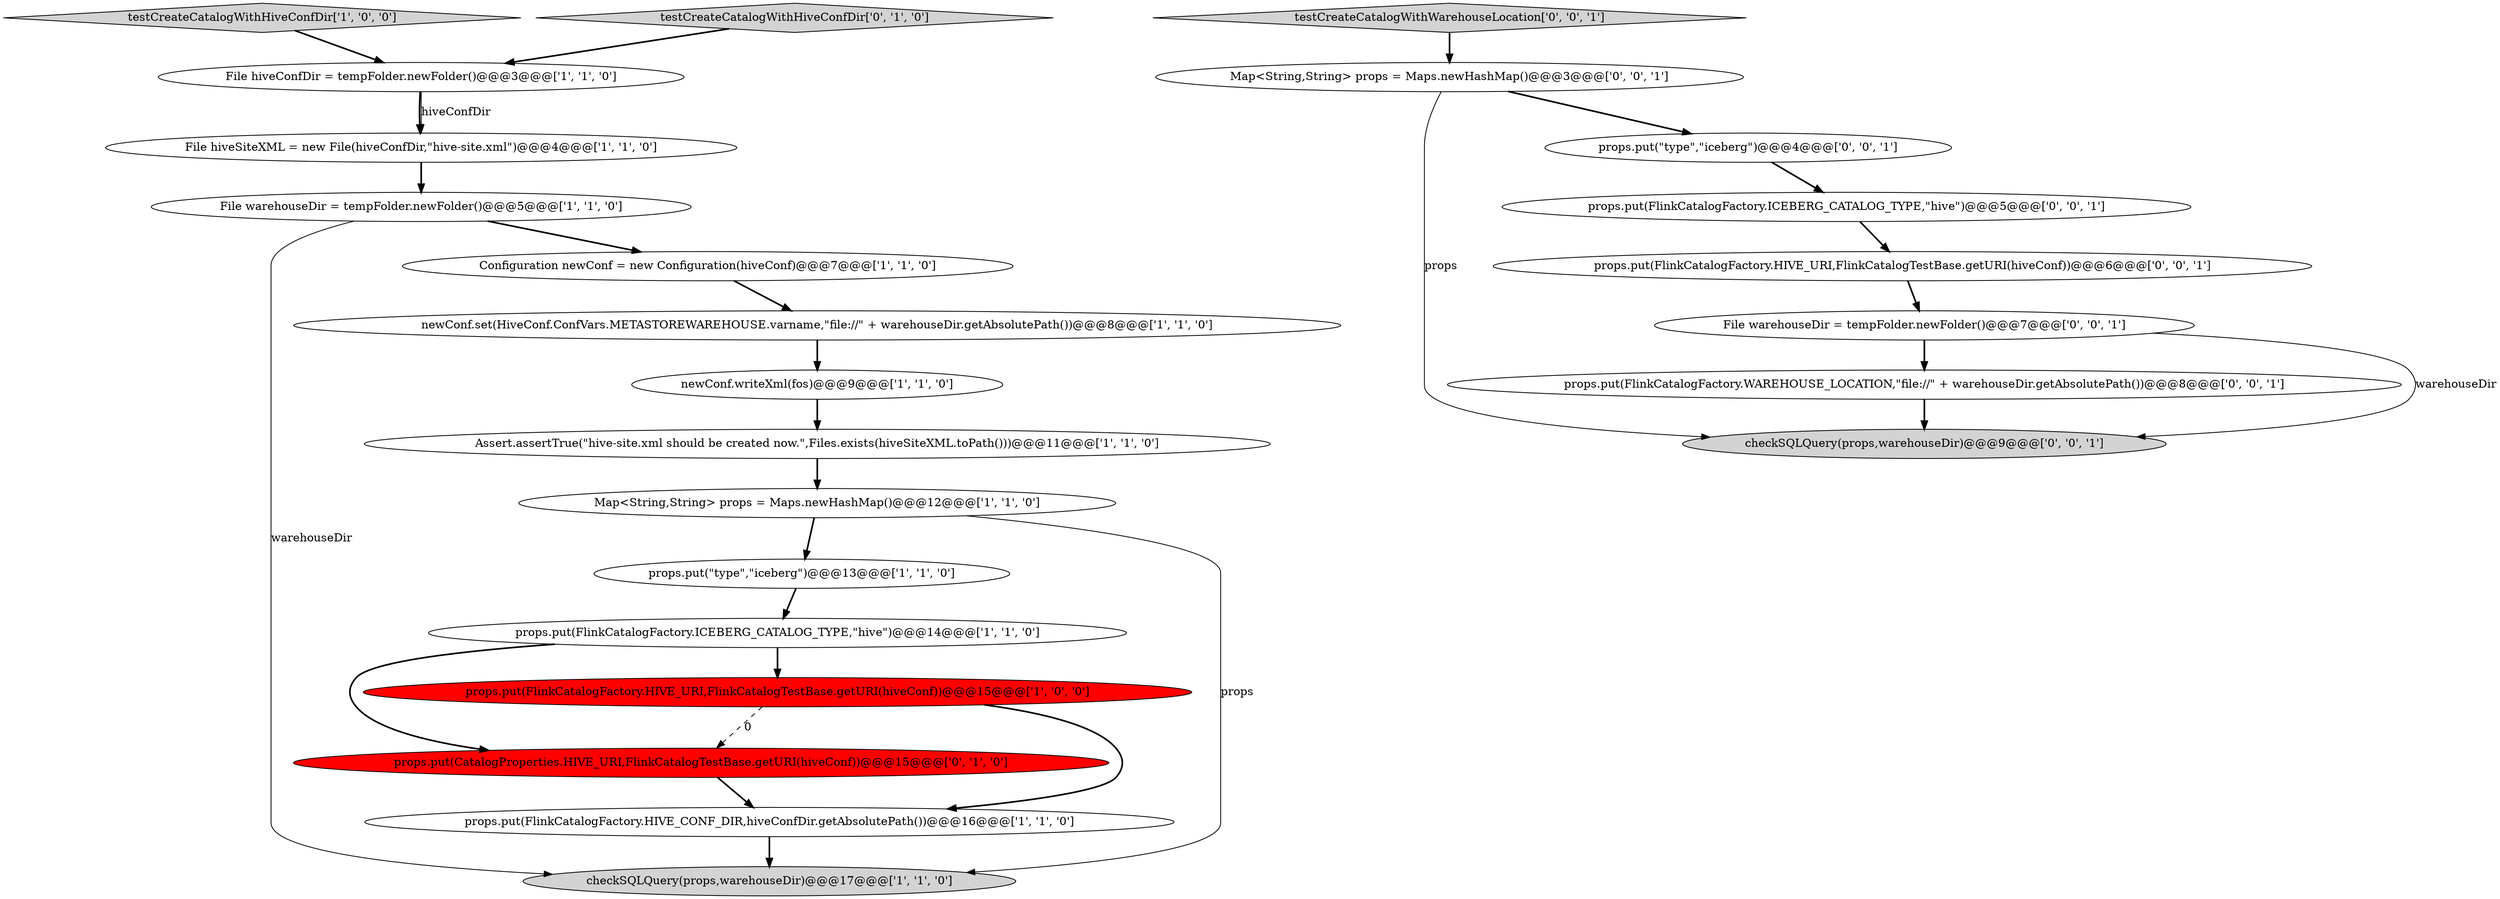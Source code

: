 digraph {
2 [style = filled, label = "testCreateCatalogWithHiveConfDir['1', '0', '0']", fillcolor = lightgray, shape = diamond image = "AAA0AAABBB1BBB"];
13 [style = filled, label = "Map<String,String> props = Maps.newHashMap()@@@12@@@['1', '1', '0']", fillcolor = white, shape = ellipse image = "AAA0AAABBB1BBB"];
21 [style = filled, label = "props.put(FlinkCatalogFactory.WAREHOUSE_LOCATION,\"file://\" + warehouseDir.getAbsolutePath())@@@8@@@['0', '0', '1']", fillcolor = white, shape = ellipse image = "AAA0AAABBB3BBB"];
10 [style = filled, label = "checkSQLQuery(props,warehouseDir)@@@17@@@['1', '1', '0']", fillcolor = lightgray, shape = ellipse image = "AAA0AAABBB1BBB"];
19 [style = filled, label = "testCreateCatalogWithWarehouseLocation['0', '0', '1']", fillcolor = lightgray, shape = diamond image = "AAA0AAABBB3BBB"];
23 [style = filled, label = "Map<String,String> props = Maps.newHashMap()@@@3@@@['0', '0', '1']", fillcolor = white, shape = ellipse image = "AAA0AAABBB3BBB"];
18 [style = filled, label = "checkSQLQuery(props,warehouseDir)@@@9@@@['0', '0', '1']", fillcolor = lightgray, shape = ellipse image = "AAA0AAABBB3BBB"];
16 [style = filled, label = "props.put(FlinkCatalogFactory.ICEBERG_CATALOG_TYPE,\"hive\")@@@5@@@['0', '0', '1']", fillcolor = white, shape = ellipse image = "AAA0AAABBB3BBB"];
14 [style = filled, label = "testCreateCatalogWithHiveConfDir['0', '1', '0']", fillcolor = lightgray, shape = diamond image = "AAA0AAABBB2BBB"];
17 [style = filled, label = "props.put(\"type\",\"iceberg\")@@@4@@@['0', '0', '1']", fillcolor = white, shape = ellipse image = "AAA0AAABBB3BBB"];
1 [style = filled, label = "File hiveConfDir = tempFolder.newFolder()@@@3@@@['1', '1', '0']", fillcolor = white, shape = ellipse image = "AAA0AAABBB1BBB"];
5 [style = filled, label = "Assert.assertTrue(\"hive-site.xml should be created now.\",Files.exists(hiveSiteXML.toPath()))@@@11@@@['1', '1', '0']", fillcolor = white, shape = ellipse image = "AAA0AAABBB1BBB"];
6 [style = filled, label = "newConf.set(HiveConf.ConfVars.METASTOREWAREHOUSE.varname,\"file://\" + warehouseDir.getAbsolutePath())@@@8@@@['1', '1', '0']", fillcolor = white, shape = ellipse image = "AAA0AAABBB1BBB"];
0 [style = filled, label = "props.put(FlinkCatalogFactory.HIVE_URI,FlinkCatalogTestBase.getURI(hiveConf))@@@15@@@['1', '0', '0']", fillcolor = red, shape = ellipse image = "AAA1AAABBB1BBB"];
11 [style = filled, label = "props.put(FlinkCatalogFactory.ICEBERG_CATALOG_TYPE,\"hive\")@@@14@@@['1', '1', '0']", fillcolor = white, shape = ellipse image = "AAA0AAABBB1BBB"];
20 [style = filled, label = "File warehouseDir = tempFolder.newFolder()@@@7@@@['0', '0', '1']", fillcolor = white, shape = ellipse image = "AAA0AAABBB3BBB"];
15 [style = filled, label = "props.put(CatalogProperties.HIVE_URI,FlinkCatalogTestBase.getURI(hiveConf))@@@15@@@['0', '1', '0']", fillcolor = red, shape = ellipse image = "AAA1AAABBB2BBB"];
4 [style = filled, label = "Configuration newConf = new Configuration(hiveConf)@@@7@@@['1', '1', '0']", fillcolor = white, shape = ellipse image = "AAA0AAABBB1BBB"];
3 [style = filled, label = "props.put(FlinkCatalogFactory.HIVE_CONF_DIR,hiveConfDir.getAbsolutePath())@@@16@@@['1', '1', '0']", fillcolor = white, shape = ellipse image = "AAA0AAABBB1BBB"];
8 [style = filled, label = "File hiveSiteXML = new File(hiveConfDir,\"hive-site.xml\")@@@4@@@['1', '1', '0']", fillcolor = white, shape = ellipse image = "AAA0AAABBB1BBB"];
7 [style = filled, label = "props.put(\"type\",\"iceberg\")@@@13@@@['1', '1', '0']", fillcolor = white, shape = ellipse image = "AAA0AAABBB1BBB"];
9 [style = filled, label = "newConf.writeXml(fos)@@@9@@@['1', '1', '0']", fillcolor = white, shape = ellipse image = "AAA0AAABBB1BBB"];
12 [style = filled, label = "File warehouseDir = tempFolder.newFolder()@@@5@@@['1', '1', '0']", fillcolor = white, shape = ellipse image = "AAA0AAABBB1BBB"];
22 [style = filled, label = "props.put(FlinkCatalogFactory.HIVE_URI,FlinkCatalogTestBase.getURI(hiveConf))@@@6@@@['0', '0', '1']", fillcolor = white, shape = ellipse image = "AAA0AAABBB3BBB"];
0->3 [style = bold, label=""];
7->11 [style = bold, label=""];
1->8 [style = bold, label=""];
4->6 [style = bold, label=""];
20->18 [style = solid, label="warehouseDir"];
2->1 [style = bold, label=""];
12->10 [style = solid, label="warehouseDir"];
0->15 [style = dashed, label="0"];
1->8 [style = solid, label="hiveConfDir"];
16->22 [style = bold, label=""];
15->3 [style = bold, label=""];
21->18 [style = bold, label=""];
11->15 [style = bold, label=""];
14->1 [style = bold, label=""];
20->21 [style = bold, label=""];
3->10 [style = bold, label=""];
11->0 [style = bold, label=""];
12->4 [style = bold, label=""];
22->20 [style = bold, label=""];
13->7 [style = bold, label=""];
13->10 [style = solid, label="props"];
5->13 [style = bold, label=""];
19->23 [style = bold, label=""];
23->18 [style = solid, label="props"];
9->5 [style = bold, label=""];
23->17 [style = bold, label=""];
6->9 [style = bold, label=""];
8->12 [style = bold, label=""];
17->16 [style = bold, label=""];
}
